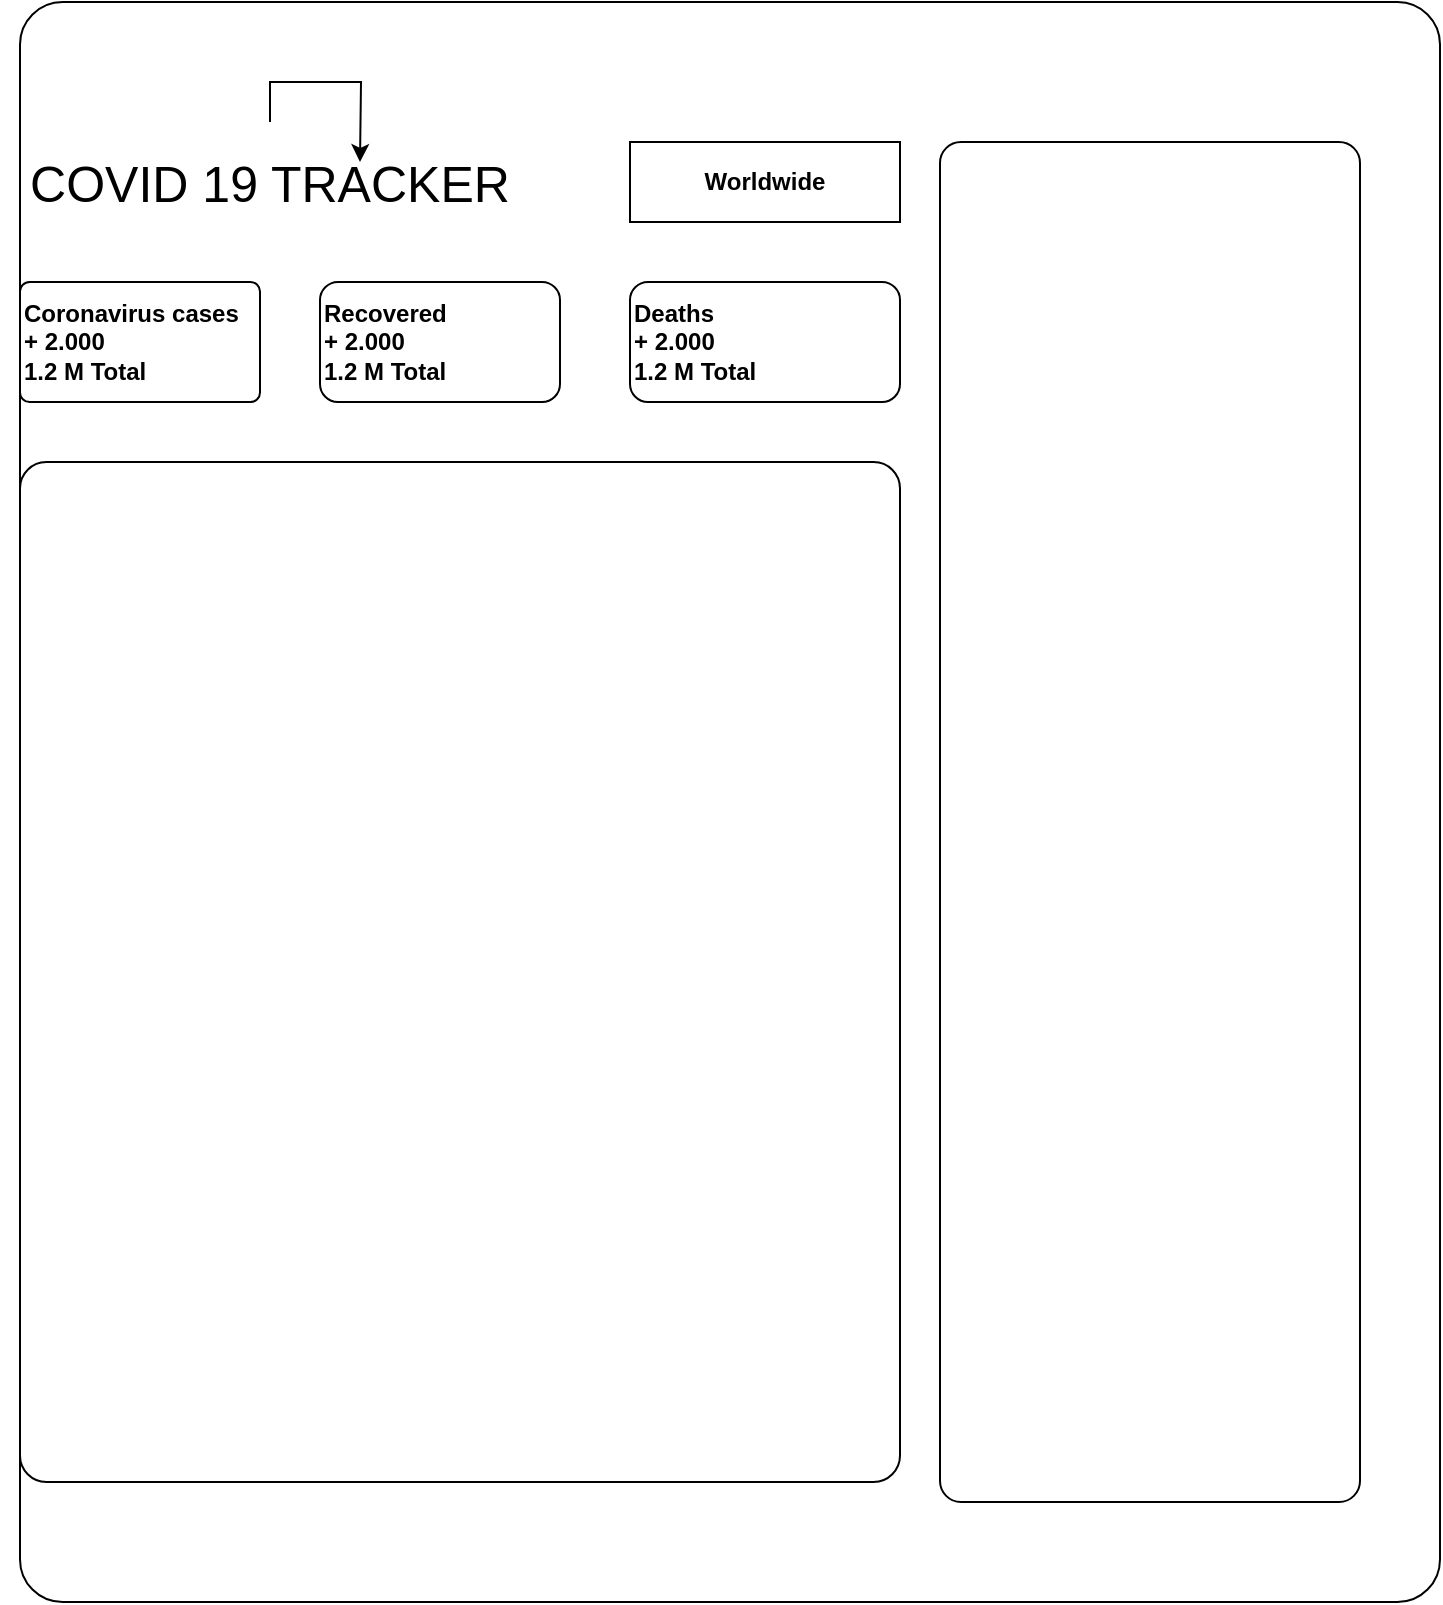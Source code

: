 <mxfile version="14.8.2" type="github">
  <diagram id="YbvarfHPJJ38xpohrMkF" name="Page-1">
    <mxGraphModel dx="659" dy="1114" grid="1" gridSize="10" guides="1" tooltips="1" connect="1" arrows="1" fold="1" page="1" pageScale="1" pageWidth="850" pageHeight="1100" math="0" shadow="0">
      <root>
        <mxCell id="0" />
        <mxCell id="1" parent="0" />
        <mxCell id="lGkbaOFVaW4Oac1FIikB-1" value="" style="rounded=1;whiteSpace=wrap;html=1;arcSize=3;" vertex="1" parent="1">
          <mxGeometry x="120" y="130" width="710" height="800" as="geometry" />
        </mxCell>
        <mxCell id="lGkbaOFVaW4Oac1FIikB-5" value="" style="edgeStyle=orthogonalEdgeStyle;rounded=0;orthogonalLoop=1;jettySize=auto;html=1;" edge="1" parent="1" source="lGkbaOFVaW4Oac1FIikB-3">
          <mxGeometry relative="1" as="geometry">
            <mxPoint x="290" y="210" as="targetPoint" />
          </mxGeometry>
        </mxCell>
        <mxCell id="lGkbaOFVaW4Oac1FIikB-3" value="&lt;font style=&quot;font-size: 25px&quot;&gt;COVID 19 TRACKER&lt;/font&gt;" style="text;html=1;strokeColor=none;fillColor=none;align=center;verticalAlign=middle;whiteSpace=wrap;rounded=0;" vertex="1" parent="1">
          <mxGeometry x="110" y="190" width="270" height="60" as="geometry" />
        </mxCell>
        <mxCell id="lGkbaOFVaW4Oac1FIikB-6" value="&lt;b&gt;Worldwide&lt;/b&gt;" style="rounded=1;whiteSpace=wrap;html=1;arcSize=0;" vertex="1" parent="1">
          <mxGeometry x="425" y="200" width="135" height="40" as="geometry" />
        </mxCell>
        <mxCell id="lGkbaOFVaW4Oac1FIikB-7" value="&lt;b&gt;Coronavirus cases&lt;br&gt;+ 2.000&lt;br&gt;1.2 M Total&lt;/b&gt;" style="rounded=1;whiteSpace=wrap;html=1;align=left;arcSize=8;" vertex="1" parent="1">
          <mxGeometry x="120" y="270" width="120" height="60" as="geometry" />
        </mxCell>
        <mxCell id="lGkbaOFVaW4Oac1FIikB-9" value="&lt;div&gt;&lt;span&gt;&lt;b&gt;Recovered&lt;/b&gt;&lt;/span&gt;&lt;/div&gt;&lt;b&gt;+ 2.000&lt;br&gt;1.2 M Total&lt;/b&gt;" style="rounded=1;whiteSpace=wrap;html=1;align=left;" vertex="1" parent="1">
          <mxGeometry x="270" y="270" width="120" height="60" as="geometry" />
        </mxCell>
        <mxCell id="lGkbaOFVaW4Oac1FIikB-10" value="&lt;b&gt;Deaths&lt;br&gt;+ 2.000&lt;br&gt;1.2 M Total&lt;/b&gt;" style="rounded=1;whiteSpace=wrap;html=1;align=left;" vertex="1" parent="1">
          <mxGeometry x="425" y="270" width="135" height="60" as="geometry" />
        </mxCell>
        <mxCell id="lGkbaOFVaW4Oac1FIikB-11" value="" style="rounded=1;whiteSpace=wrap;html=1;arcSize=3;" vertex="1" parent="1">
          <mxGeometry x="120" y="360" width="440" height="510" as="geometry" />
        </mxCell>
        <mxCell id="lGkbaOFVaW4Oac1FIikB-12" value="" style="rounded=1;whiteSpace=wrap;html=1;arcSize=5;" vertex="1" parent="1">
          <mxGeometry x="580" y="200" width="210" height="680" as="geometry" />
        </mxCell>
      </root>
    </mxGraphModel>
  </diagram>
</mxfile>
